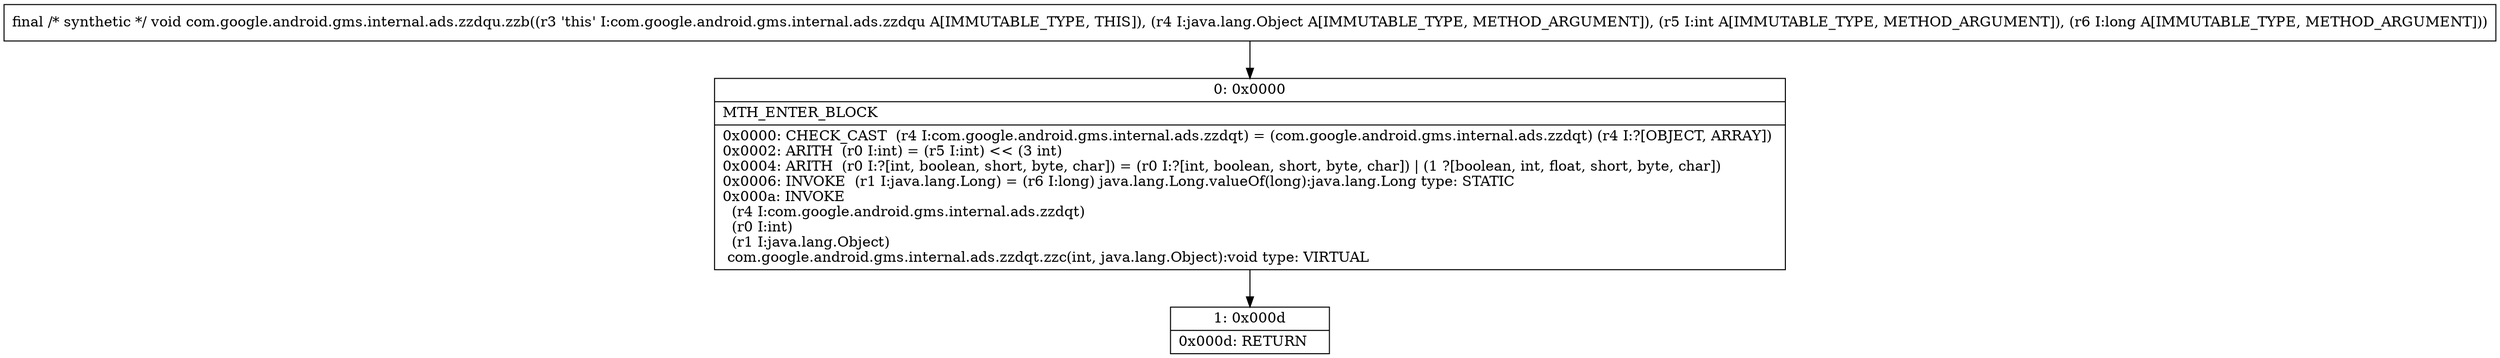 digraph "CFG forcom.google.android.gms.internal.ads.zzdqu.zzb(Ljava\/lang\/Object;IJ)V" {
Node_0 [shape=record,label="{0\:\ 0x0000|MTH_ENTER_BLOCK\l|0x0000: CHECK_CAST  (r4 I:com.google.android.gms.internal.ads.zzdqt) = (com.google.android.gms.internal.ads.zzdqt) (r4 I:?[OBJECT, ARRAY]) \l0x0002: ARITH  (r0 I:int) = (r5 I:int) \<\< (3 int) \l0x0004: ARITH  (r0 I:?[int, boolean, short, byte, char]) = (r0 I:?[int, boolean, short, byte, char]) \| (1 ?[boolean, int, float, short, byte, char]) \l0x0006: INVOKE  (r1 I:java.lang.Long) = (r6 I:long) java.lang.Long.valueOf(long):java.lang.Long type: STATIC \l0x000a: INVOKE  \l  (r4 I:com.google.android.gms.internal.ads.zzdqt)\l  (r0 I:int)\l  (r1 I:java.lang.Object)\l com.google.android.gms.internal.ads.zzdqt.zzc(int, java.lang.Object):void type: VIRTUAL \l}"];
Node_1 [shape=record,label="{1\:\ 0x000d|0x000d: RETURN   \l}"];
MethodNode[shape=record,label="{final \/* synthetic *\/ void com.google.android.gms.internal.ads.zzdqu.zzb((r3 'this' I:com.google.android.gms.internal.ads.zzdqu A[IMMUTABLE_TYPE, THIS]), (r4 I:java.lang.Object A[IMMUTABLE_TYPE, METHOD_ARGUMENT]), (r5 I:int A[IMMUTABLE_TYPE, METHOD_ARGUMENT]), (r6 I:long A[IMMUTABLE_TYPE, METHOD_ARGUMENT])) }"];
MethodNode -> Node_0;
Node_0 -> Node_1;
}

